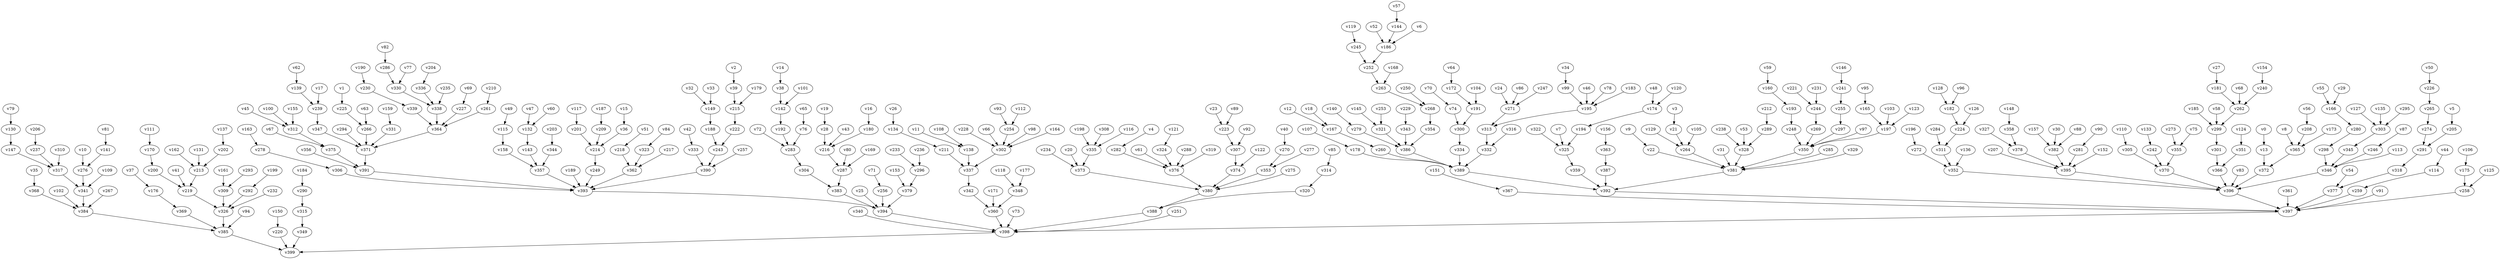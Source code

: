 digraph G {
	"v0"->"v13"
	"v1"->"v225"
	"v2"->"v39"
	"v3"->"v21"
	"v4"->"v282"
	"v5"->"v205"
	"v6"->"v186"
	"v7"->"v325"
	"v8"->"v365"
	"v9"->"v22"
	"v10"->"v276"
	"v11"->"v138"
	"v12"->"v167"
	"v13"->"v372"
	"v14"->"v38"
	"v15"->"v36"
	"v16"->"v180"
	"v17"->"v239"
	"v18"->"v167"
	"v19"->"v28"
	"v20"->"v373"
	"v21"->"v264"
	"v22"->"v381"
	"v23"->"v223"
	"v24"->"v271"
	"v25"->"v394"
	"v26"->"v134"
	"v27"->"v181"
	"v28"->"v216"
	"v29"->"v166"
	"v30"->"v382"
	"v31"->"v381"
	"v32"->"v149"
	"v33"->"v149"
	"v34"->"v99"
	"v35"->"v368"
	"v36"->"v214"
	"v37"->"v176"
	"v38"->"v142"
	"v39"->"v215"
	"v40"->"v270"
	"v41"->"v219"
	"v42"->"v333"
	"v43"->"v216"
	"v44"->"v114"
	"v45"->"v312"
	"v46"->"v195"
	"v47"->"v132"
	"v48"->"v174"
	"v49"->"v115"
	"v50"->"v226"
	"v51"->"v218"
	"v52"->"v186"
	"v53"->"v328"
	"v54"->"v377"
	"v55"->"v166"
	"v56"->"v208"
	"v57"->"v144"
	"v58"->"v299"
	"v59"->"v160"
	"v60"->"v132"
	"v61"->"v376"
	"v62"->"v139"
	"v63"->"v266"
	"v64"->"v172"
	"v65"->"v76"
	"v66"->"v302"
	"v67"->"v375"
	"v68"->"v262"
	"v69"->"v227"
	"v70"->"v74"
	"v71"->"v256"
	"v72"->"v283"
	"v73"->"v398"
	"v74"->"v300"
	"v75"->"v355"
	"v76"->"v283"
	"v77"->"v330"
	"v78"->"v195"
	"v79"->"v130"
	"v80"->"v287"
	"v81"->"v141"
	"v82"->"v286"
	"v83"->"v396"
	"v84"->"v323"
	"v85"->"v314"
	"v86"->"v271"
	"v87"->"v246"
	"v88"->"v382"
	"v89"->"v223"
	"v90"->"v281"
	"v91"->"v397"
	"v92"->"v307"
	"v93"->"v254"
	"v94"->"v385"
	"v95"->"v165"
	"v96"->"v182"
	"v97"->"v350"
	"v98"->"v302"
	"v99"->"v195"
	"v100"->"v312"
	"v101"->"v142"
	"v102"->"v384"
	"v103"->"v197"
	"v104"->"v191"
	"v105"->"v264"
	"v106"->"v175"
	"v107"->"v178"
	"v108"->"v138"
	"v109"->"v341"
	"v110"->"v305"
	"v111"->"v170"
	"v112"->"v254"
	"v113"->"v346"
	"v114"->"v259"
	"v115"->"v158"
	"v116"->"v335"
	"v117"->"v201"
	"v118"->"v348"
	"v119"->"v245"
	"v120"->"v174"
	"v121"->"v324"
	"v122"->"v374"
	"v123"->"v197"
	"v124"->"v351"
	"v125"->"v258"
	"v126"->"v224"
	"v127"->"v303"
	"v128"->"v182"
	"v129"->"v264"
	"v130"->"v147"
	"v131"->"v213"
	"v132"->"v143"
	"v133"->"v242"
	"v134"->"v211"
	"v135"->"v303"
	"v136"->"v352"
	"v137"->"v202"
	"v138"->"v337"
	"v139"->"v239"
	"v140"->"v279"
	"v141"->"v276"
	"v142"->"v192"
	"v143"->"v357"
	"v144"->"v186"
	"v145"->"v321"
	"v146"->"v241"
	"v147"->"v317"
	"v148"->"v358"
	"v149"->"v188"
	"v150"->"v220"
	"v151"->"v367"
	"v152"->"v395"
	"v153"->"v379"
	"v154"->"v240"
	"v155"->"v312"
	"v156"->"v363"
	"v157"->"v382"
	"v158"->"v357"
	"v159"->"v331"
	"v160"->"v193"
	"v161"->"v309"
	"v162"->"v213"
	"v163"->"v278"
	"v164"->"v302"
	"v165"->"v197"
	"v166"->"v280"
	"v167"->"v260"
	"v168"->"v263"
	"v169"->"v287"
	"v170"->"v200"
	"v171"->"v360"
	"v172"->"v191"
	"v173"->"v365"
	"v174"->"v194"
	"v175"->"v258"
	"v176"->"v369"
	"v177"->"v348"
	"v178"->"v389"
	"v179"->"v215"
	"v180"->"v216"
	"v181"->"v262"
	"v182"->"v224"
	"v183"->"v195"
	"v184"->"v290"
	"v185"->"v299"
	"v186"->"v252"
	"v187"->"v209"
	"v188"->"v243"
	"v189"->"v393"
	"v190"->"v230"
	"v191"->"v300"
	"v192"->"v283"
	"v193"->"v248"
	"v194"->"v325"
	"v195"->"v313"
	"v196"->"v272"
	"v197"->"v350"
	"v198"->"v335"
	"v199"->"v292"
	"v200"->"v219"
	"v201"->"v214"
	"v202"->"v213"
	"v203"->"v344"
	"v204"->"v336"
	"v205"->"v291"
	"v206"->"v237"
	"v207"->"v395"
	"v208"->"v365"
	"v209"->"v214"
	"v210"->"v261"
	"v211"->"v337"
	"v212"->"v289"
	"v213"->"v219"
	"v214"->"v249"
	"v215"->"v222"
	"v216"->"v287"
	"v217"->"v362"
	"v218"->"v362"
	"v219"->"v326"
	"v220"->"v399"
	"v221"->"v244"
	"v222"->"v243"
	"v223"->"v307"
	"v224"->"v311"
	"v225"->"v266"
	"v226"->"v265"
	"v227"->"v364"
	"v228"->"v302"
	"v229"->"v343"
	"v230"->"v339"
	"v231"->"v244"
	"v232"->"v326"
	"v233"->"v296"
	"v234"->"v373"
	"v235"->"v338"
	"v236"->"v296"
	"v237"->"v317"
	"v238"->"v328"
	"v239"->"v347"
	"v240"->"v262"
	"v241"->"v255"
	"v242"->"v370"
	"v243"->"v390"
	"v244"->"v269"
	"v245"->"v252"
	"v246"->"v346"
	"v247"->"v271"
	"v248"->"v350"
	"v249"->"v393"
	"v250"->"v268"
	"v251"->"v398"
	"v252"->"v263"
	"v253"->"v321"
	"v254"->"v302"
	"v255"->"v297"
	"v256"->"v394"
	"v257"->"v390"
	"v258"->"v397"
	"v259"->"v397"
	"v260"->"v389"
	"v261"->"v364"
	"v262"->"v299"
	"v263"->"v268"
	"v264"->"v381"
	"v265"->"v274"
	"v266"->"v371"
	"v267"->"v384"
	"v268"->"v354"
	"v269"->"v350"
	"v270"->"v353"
	"v271"->"v313"
	"v272"->"v352"
	"v273"->"v355"
	"v274"->"v291"
	"v275"->"v380"
	"v276"->"v341"
	"v277"->"v353"
	"v278"->"v306"
	"v279"->"v386"
	"v280"->"v298"
	"v281"->"v395"
	"v282"->"v376"
	"v283"->"v304"
	"v284"->"v311"
	"v285"->"v381"
	"v286"->"v330"
	"v287"->"v383"
	"v288"->"v376"
	"v289"->"v328"
	"v290"->"v315"
	"v291"->"v318"
	"v292"->"v326"
	"v293"->"v309"
	"v294"->"v371"
	"v295"->"v303"
	"v296"->"v379"
	"v297"->"v350"
	"v298"->"v346"
	"v299"->"v301"
	"v300"->"v334"
	"v301"->"v366"
	"v302"->"v337"
	"v303"->"v345"
	"v304"->"v383"
	"v305"->"v370"
	"v306"->"v393"
	"v307"->"v374"
	"v308"->"v335"
	"v309"->"v326"
	"v310"->"v317"
	"v311"->"v352"
	"v312"->"v375"
	"v313"->"v332"
	"v314"->"v320"
	"v315"->"v349"
	"v316"->"v332"
	"v317"->"v341"
	"v318"->"v377"
	"v319"->"v376"
	"v320"->"v388"
	"v321"->"v386"
	"v322"->"v325"
	"v323"->"v362"
	"v324"->"v376"
	"v325"->"v359"
	"v326"->"v385"
	"v327"->"v378"
	"v328"->"v381"
	"v329"->"v381"
	"v330"->"v338"
	"v331"->"v371"
	"v332"->"v389"
	"v333"->"v390"
	"v334"->"v389"
	"v335"->"v373"
	"v336"->"v338"
	"v337"->"v342"
	"v338"->"v364"
	"v339"->"v364"
	"v340"->"v398"
	"v341"->"v384"
	"v342"->"v360"
	"v343"->"v386"
	"v344"->"v357"
	"v345"->"v346"
	"v346"->"v396"
	"v347"->"v371"
	"v348"->"v360"
	"v349"->"v399"
	"v350"->"v381"
	"v351"->"v366"
	"v352"->"v396"
	"v353"->"v380"
	"v354"->"v386"
	"v355"->"v370"
	"v356"->"v391"
	"v357"->"v393"
	"v358"->"v378"
	"v359"->"v392"
	"v360"->"v398"
	"v361"->"v397"
	"v362"->"v393"
	"v363"->"v387"
	"v364"->"v371"
	"v365"->"v372"
	"v366"->"v396"
	"v367"->"v397"
	"v368"->"v384"
	"v369"->"v385"
	"v370"->"v396"
	"v371"->"v391"
	"v372"->"v396"
	"v373"->"v380"
	"v374"->"v380"
	"v375"->"v391"
	"v376"->"v380"
	"v377"->"v397"
	"v378"->"v395"
	"v379"->"v394"
	"v380"->"v388"
	"v381"->"v392"
	"v382"->"v395"
	"v383"->"v394"
	"v384"->"v385"
	"v385"->"v399"
	"v386"->"v389"
	"v387"->"v392"
	"v388"->"v398"
	"v389"->"v392"
	"v390"->"v393"
	"v391"->"v393"
	"v392"->"v397"
	"v393"->"v394"
	"v394"->"v398"
	"v395"->"v396"
	"v396"->"v397"
	"v397"->"v398"
	"v398"->"v399"
}
